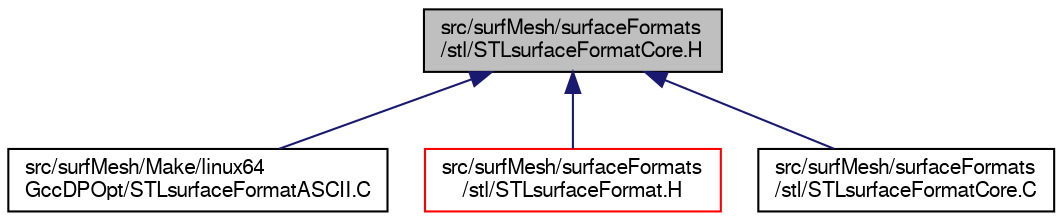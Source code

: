 digraph "src/surfMesh/surfaceFormats/stl/STLsurfaceFormatCore.H"
{
  bgcolor="transparent";
  edge [fontname="FreeSans",fontsize="10",labelfontname="FreeSans",labelfontsize="10"];
  node [fontname="FreeSans",fontsize="10",shape=record];
  Node158 [label="src/surfMesh/surfaceFormats\l/stl/STLsurfaceFormatCore.H",height=0.2,width=0.4,color="black", fillcolor="grey75", style="filled", fontcolor="black"];
  Node158 -> Node159 [dir="back",color="midnightblue",fontsize="10",style="solid",fontname="FreeSans"];
  Node159 [label="src/surfMesh/Make/linux64\lGccDPOpt/STLsurfaceFormatASCII.C",height=0.2,width=0.4,color="black",URL="$a15035.html"];
  Node158 -> Node160 [dir="back",color="midnightblue",fontsize="10",style="solid",fontname="FreeSans"];
  Node160 [label="src/surfMesh/surfaceFormats\l/stl/STLsurfaceFormat.H",height=0.2,width=0.4,color="red",URL="$a15194.html"];
  Node158 -> Node163 [dir="back",color="midnightblue",fontsize="10",style="solid",fontname="FreeSans"];
  Node163 [label="src/surfMesh/surfaceFormats\l/stl/STLsurfaceFormatCore.C",height=0.2,width=0.4,color="black",URL="$a15197.html"];
}
